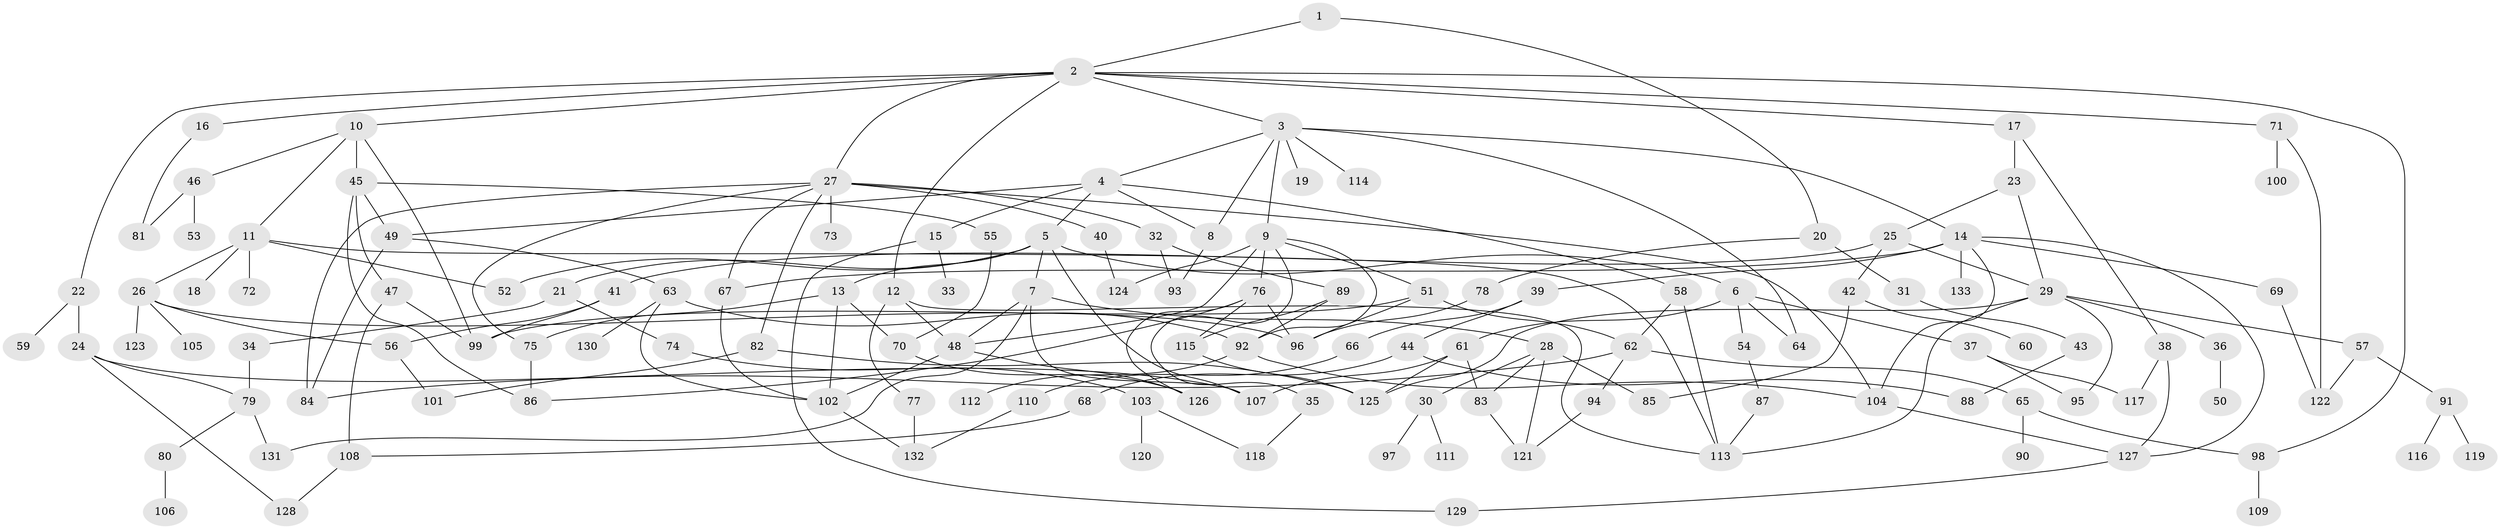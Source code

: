// Generated by graph-tools (version 1.1) at 2025/49/03/09/25 03:49:23]
// undirected, 133 vertices, 198 edges
graph export_dot {
graph [start="1"]
  node [color=gray90,style=filled];
  1;
  2;
  3;
  4;
  5;
  6;
  7;
  8;
  9;
  10;
  11;
  12;
  13;
  14;
  15;
  16;
  17;
  18;
  19;
  20;
  21;
  22;
  23;
  24;
  25;
  26;
  27;
  28;
  29;
  30;
  31;
  32;
  33;
  34;
  35;
  36;
  37;
  38;
  39;
  40;
  41;
  42;
  43;
  44;
  45;
  46;
  47;
  48;
  49;
  50;
  51;
  52;
  53;
  54;
  55;
  56;
  57;
  58;
  59;
  60;
  61;
  62;
  63;
  64;
  65;
  66;
  67;
  68;
  69;
  70;
  71;
  72;
  73;
  74;
  75;
  76;
  77;
  78;
  79;
  80;
  81;
  82;
  83;
  84;
  85;
  86;
  87;
  88;
  89;
  90;
  91;
  92;
  93;
  94;
  95;
  96;
  97;
  98;
  99;
  100;
  101;
  102;
  103;
  104;
  105;
  106;
  107;
  108;
  109;
  110;
  111;
  112;
  113;
  114;
  115;
  116;
  117;
  118;
  119;
  120;
  121;
  122;
  123;
  124;
  125;
  126;
  127;
  128;
  129;
  130;
  131;
  132;
  133;
  1 -- 2;
  1 -- 20;
  2 -- 3;
  2 -- 10;
  2 -- 12;
  2 -- 16;
  2 -- 17;
  2 -- 22;
  2 -- 27;
  2 -- 71;
  2 -- 98;
  3 -- 4;
  3 -- 9;
  3 -- 14;
  3 -- 19;
  3 -- 64;
  3 -- 114;
  3 -- 8;
  4 -- 5;
  4 -- 8;
  4 -- 15;
  4 -- 58;
  4 -- 49;
  5 -- 6;
  5 -- 7;
  5 -- 13;
  5 -- 21;
  5 -- 52;
  5 -- 107;
  6 -- 37;
  6 -- 54;
  6 -- 61;
  6 -- 64;
  7 -- 28;
  7 -- 107;
  7 -- 131;
  7 -- 48;
  8 -- 93;
  9 -- 35;
  9 -- 51;
  9 -- 76;
  9 -- 124;
  9 -- 92;
  9 -- 48;
  10 -- 11;
  10 -- 45;
  10 -- 46;
  10 -- 99;
  11 -- 18;
  11 -- 26;
  11 -- 72;
  11 -- 52;
  11 -- 113;
  12 -- 48;
  12 -- 77;
  12 -- 113;
  13 -- 75;
  13 -- 102;
  13 -- 70;
  14 -- 39;
  14 -- 69;
  14 -- 133;
  14 -- 67;
  14 -- 127;
  14 -- 104;
  15 -- 33;
  15 -- 129;
  16 -- 81;
  17 -- 23;
  17 -- 38;
  20 -- 31;
  20 -- 78;
  21 -- 34;
  21 -- 74;
  22 -- 24;
  22 -- 59;
  23 -- 25;
  23 -- 29;
  24 -- 128;
  24 -- 107;
  24 -- 79;
  25 -- 41;
  25 -- 42;
  25 -- 29;
  26 -- 56;
  26 -- 105;
  26 -- 123;
  26 -- 96;
  27 -- 32;
  27 -- 40;
  27 -- 67;
  27 -- 73;
  27 -- 82;
  27 -- 84;
  27 -- 104;
  27 -- 75;
  28 -- 30;
  28 -- 83;
  28 -- 85;
  28 -- 121;
  29 -- 36;
  29 -- 57;
  29 -- 113;
  29 -- 125;
  29 -- 95;
  30 -- 97;
  30 -- 111;
  31 -- 43;
  32 -- 89;
  32 -- 93;
  34 -- 79;
  35 -- 118;
  36 -- 50;
  37 -- 95;
  37 -- 117;
  38 -- 117;
  38 -- 127;
  39 -- 44;
  39 -- 66;
  40 -- 124;
  41 -- 99;
  41 -- 56;
  42 -- 60;
  42 -- 85;
  43 -- 88;
  44 -- 68;
  44 -- 88;
  45 -- 47;
  45 -- 49;
  45 -- 55;
  45 -- 86;
  46 -- 53;
  46 -- 81;
  47 -- 99;
  47 -- 108;
  48 -- 102;
  48 -- 126;
  49 -- 63;
  49 -- 84;
  51 -- 96;
  51 -- 99;
  51 -- 62;
  54 -- 87;
  55 -- 70;
  56 -- 101;
  57 -- 91;
  57 -- 122;
  58 -- 62;
  58 -- 113;
  61 -- 107;
  61 -- 83;
  61 -- 125;
  62 -- 65;
  62 -- 94;
  62 -- 84;
  63 -- 92;
  63 -- 130;
  63 -- 102;
  65 -- 90;
  65 -- 98;
  66 -- 110;
  67 -- 102;
  68 -- 108;
  69 -- 122;
  70 -- 126;
  71 -- 100;
  71 -- 122;
  74 -- 103;
  75 -- 86;
  76 -- 126;
  76 -- 96;
  76 -- 86;
  76 -- 115;
  77 -- 132;
  78 -- 96;
  79 -- 80;
  79 -- 131;
  80 -- 106;
  82 -- 125;
  82 -- 101;
  83 -- 121;
  87 -- 113;
  89 -- 115;
  89 -- 92;
  91 -- 116;
  91 -- 119;
  92 -- 104;
  92 -- 112;
  94 -- 121;
  98 -- 109;
  102 -- 132;
  103 -- 118;
  103 -- 120;
  104 -- 127;
  108 -- 128;
  110 -- 132;
  115 -- 125;
  127 -- 129;
}
